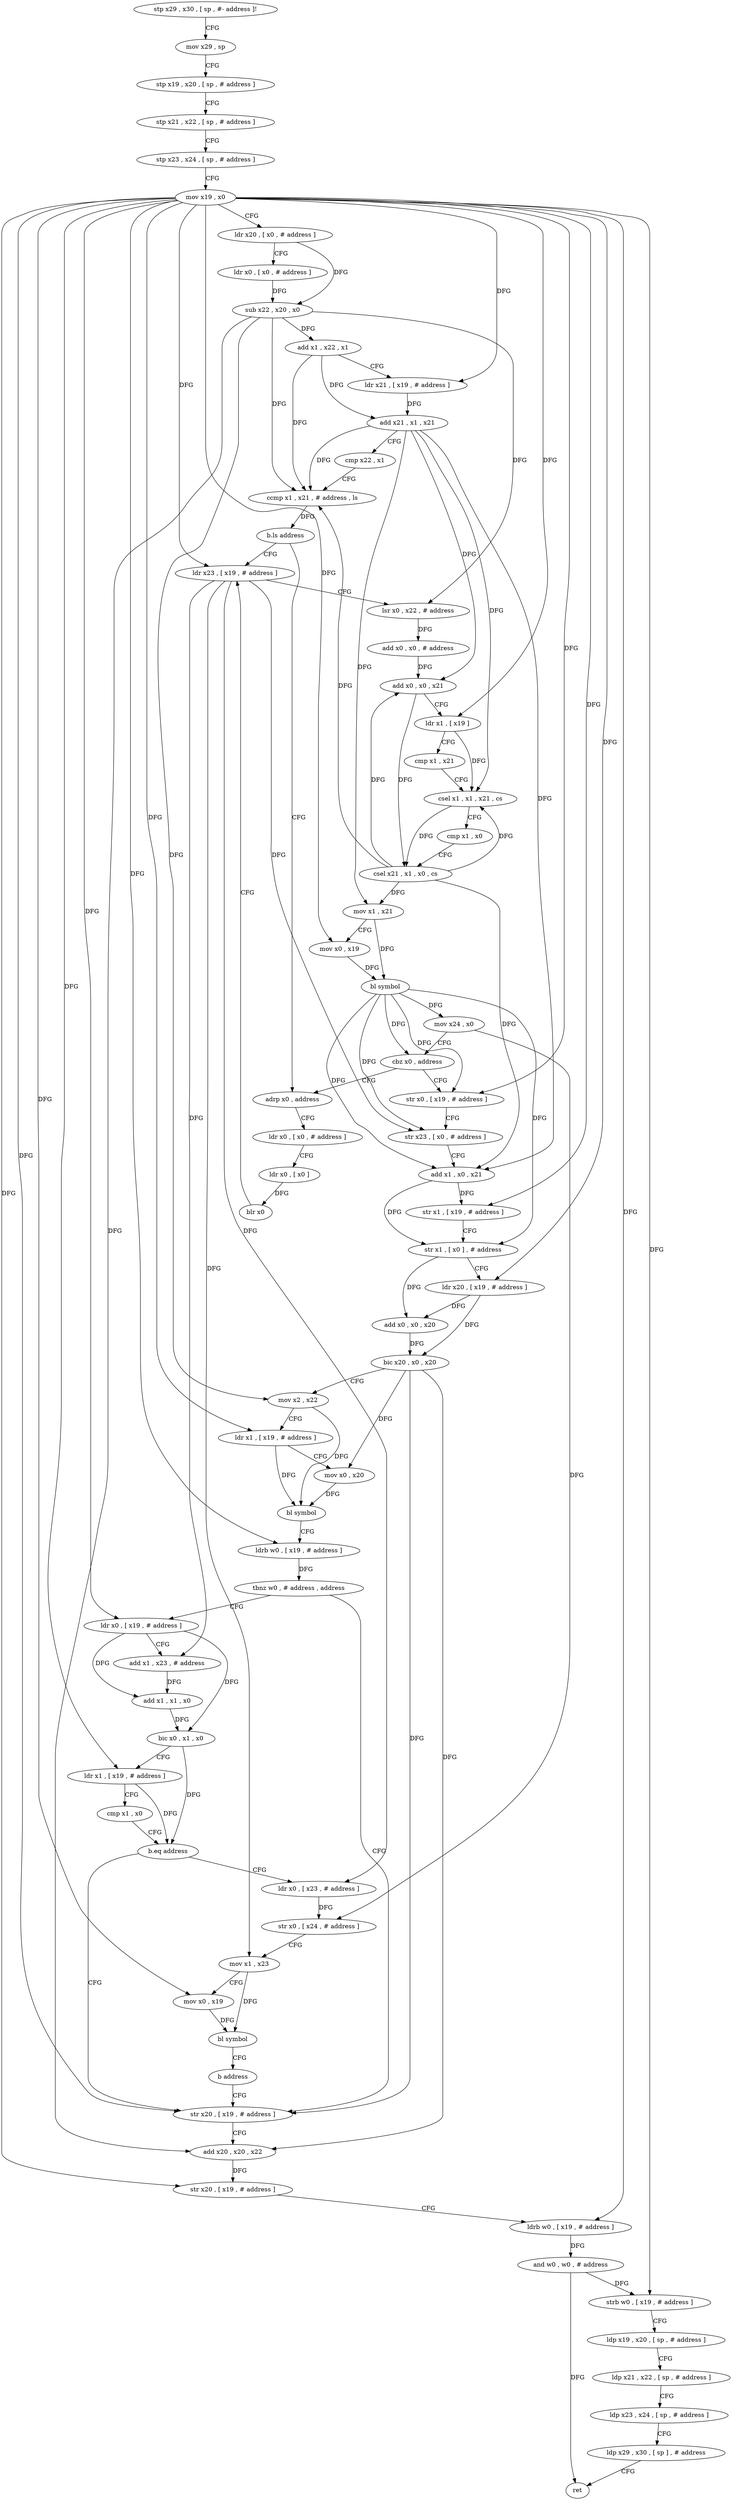 digraph "func" {
"186948" [label = "stp x29 , x30 , [ sp , #- address ]!" ]
"186952" [label = "mov x29 , sp" ]
"186956" [label = "stp x19 , x20 , [ sp , # address ]" ]
"186960" [label = "stp x21 , x22 , [ sp , # address ]" ]
"186964" [label = "stp x23 , x24 , [ sp , # address ]" ]
"186968" [label = "mov x19 , x0" ]
"186972" [label = "ldr x20 , [ x0 , # address ]" ]
"186976" [label = "ldr x0 , [ x0 , # address ]" ]
"186980" [label = "sub x22 , x20 , x0" ]
"186984" [label = "add x1 , x22 , x1" ]
"186988" [label = "ldr x21 , [ x19 , # address ]" ]
"186992" [label = "add x21 , x1 , x21" ]
"186996" [label = "cmp x22 , x1" ]
"187000" [label = "ccmp x1 , x21 , # address , ls" ]
"187004" [label = "b.ls address" ]
"187024" [label = "ldr x23 , [ x19 , # address ]" ]
"187008" [label = "adrp x0 , address" ]
"187028" [label = "lsr x0 , x22 , # address" ]
"187032" [label = "add x0 , x0 , # address" ]
"187036" [label = "add x0 , x0 , x21" ]
"187040" [label = "ldr x1 , [ x19 ]" ]
"187044" [label = "cmp x1 , x21" ]
"187048" [label = "csel x1 , x1 , x21 , cs" ]
"187052" [label = "cmp x1 , x0" ]
"187056" [label = "csel x21 , x1 , x0 , cs" ]
"187060" [label = "mov x1 , x21" ]
"187064" [label = "mov x0 , x19" ]
"187068" [label = "bl symbol" ]
"187072" [label = "mov x24 , x0" ]
"187076" [label = "cbz x0 , address" ]
"187080" [label = "str x0 , [ x19 , # address ]" ]
"187012" [label = "ldr x0 , [ x0 , # address ]" ]
"187016" [label = "ldr x0 , [ x0 ]" ]
"187020" [label = "blr x0" ]
"187084" [label = "str x23 , [ x0 , # address ]" ]
"187088" [label = "add x1 , x0 , x21" ]
"187092" [label = "str x1 , [ x19 , # address ]" ]
"187096" [label = "str x1 , [ x0 ] , # address" ]
"187100" [label = "ldr x20 , [ x19 , # address ]" ]
"187104" [label = "add x0 , x0 , x20" ]
"187108" [label = "bic x20 , x0 , x20" ]
"187112" [label = "mov x2 , x22" ]
"187116" [label = "ldr x1 , [ x19 , # address ]" ]
"187120" [label = "mov x0 , x20" ]
"187124" [label = "bl symbol" ]
"187128" [label = "ldrb w0 , [ x19 , # address ]" ]
"187132" [label = "tbnz w0 , # address , address" ]
"187164" [label = "str x20 , [ x19 , # address ]" ]
"187136" [label = "ldr x0 , [ x19 , # address ]" ]
"187168" [label = "add x20 , x20 , x22" ]
"187172" [label = "str x20 , [ x19 , # address ]" ]
"187176" [label = "ldrb w0 , [ x19 , # address ]" ]
"187180" [label = "and w0 , w0 , # address" ]
"187184" [label = "strb w0 , [ x19 , # address ]" ]
"187188" [label = "ldp x19 , x20 , [ sp , # address ]" ]
"187192" [label = "ldp x21 , x22 , [ sp , # address ]" ]
"187196" [label = "ldp x23 , x24 , [ sp , # address ]" ]
"187200" [label = "ldp x29 , x30 , [ sp ] , # address" ]
"187204" [label = "ret" ]
"187140" [label = "add x1 , x23 , # address" ]
"187144" [label = "add x1 , x1 , x0" ]
"187148" [label = "bic x0 , x1 , x0" ]
"187152" [label = "ldr x1 , [ x19 , # address ]" ]
"187156" [label = "cmp x1 , x0" ]
"187160" [label = "b.eq address" ]
"187208" [label = "ldr x0 , [ x23 , # address ]" ]
"187212" [label = "str x0 , [ x24 , # address ]" ]
"187216" [label = "mov x1 , x23" ]
"187220" [label = "mov x0 , x19" ]
"187224" [label = "bl symbol" ]
"187228" [label = "b address" ]
"186948" -> "186952" [ label = "CFG" ]
"186952" -> "186956" [ label = "CFG" ]
"186956" -> "186960" [ label = "CFG" ]
"186960" -> "186964" [ label = "CFG" ]
"186964" -> "186968" [ label = "CFG" ]
"186968" -> "186972" [ label = "CFG" ]
"186968" -> "186988" [ label = "DFG" ]
"186968" -> "187024" [ label = "DFG" ]
"186968" -> "187040" [ label = "DFG" ]
"186968" -> "187064" [ label = "DFG" ]
"186968" -> "187080" [ label = "DFG" ]
"186968" -> "187092" [ label = "DFG" ]
"186968" -> "187100" [ label = "DFG" ]
"186968" -> "187116" [ label = "DFG" ]
"186968" -> "187128" [ label = "DFG" ]
"186968" -> "187164" [ label = "DFG" ]
"186968" -> "187172" [ label = "DFG" ]
"186968" -> "187176" [ label = "DFG" ]
"186968" -> "187184" [ label = "DFG" ]
"186968" -> "187136" [ label = "DFG" ]
"186968" -> "187152" [ label = "DFG" ]
"186968" -> "187220" [ label = "DFG" ]
"186972" -> "186976" [ label = "CFG" ]
"186972" -> "186980" [ label = "DFG" ]
"186976" -> "186980" [ label = "DFG" ]
"186980" -> "186984" [ label = "DFG" ]
"186980" -> "187000" [ label = "DFG" ]
"186980" -> "187028" [ label = "DFG" ]
"186980" -> "187112" [ label = "DFG" ]
"186980" -> "187168" [ label = "DFG" ]
"186984" -> "186988" [ label = "CFG" ]
"186984" -> "186992" [ label = "DFG" ]
"186984" -> "187000" [ label = "DFG" ]
"186988" -> "186992" [ label = "DFG" ]
"186992" -> "186996" [ label = "CFG" ]
"186992" -> "187000" [ label = "DFG" ]
"186992" -> "187036" [ label = "DFG" ]
"186992" -> "187048" [ label = "DFG" ]
"186992" -> "187060" [ label = "DFG" ]
"186992" -> "187088" [ label = "DFG" ]
"186996" -> "187000" [ label = "CFG" ]
"187000" -> "187004" [ label = "DFG" ]
"187004" -> "187024" [ label = "CFG" ]
"187004" -> "187008" [ label = "CFG" ]
"187024" -> "187028" [ label = "CFG" ]
"187024" -> "187084" [ label = "DFG" ]
"187024" -> "187140" [ label = "DFG" ]
"187024" -> "187208" [ label = "DFG" ]
"187024" -> "187216" [ label = "DFG" ]
"187008" -> "187012" [ label = "CFG" ]
"187028" -> "187032" [ label = "DFG" ]
"187032" -> "187036" [ label = "DFG" ]
"187036" -> "187040" [ label = "CFG" ]
"187036" -> "187056" [ label = "DFG" ]
"187040" -> "187044" [ label = "CFG" ]
"187040" -> "187048" [ label = "DFG" ]
"187044" -> "187048" [ label = "CFG" ]
"187048" -> "187052" [ label = "CFG" ]
"187048" -> "187056" [ label = "DFG" ]
"187052" -> "187056" [ label = "CFG" ]
"187056" -> "187060" [ label = "DFG" ]
"187056" -> "187000" [ label = "DFG" ]
"187056" -> "187036" [ label = "DFG" ]
"187056" -> "187048" [ label = "DFG" ]
"187056" -> "187088" [ label = "DFG" ]
"187060" -> "187064" [ label = "CFG" ]
"187060" -> "187068" [ label = "DFG" ]
"187064" -> "187068" [ label = "DFG" ]
"187068" -> "187072" [ label = "DFG" ]
"187068" -> "187076" [ label = "DFG" ]
"187068" -> "187080" [ label = "DFG" ]
"187068" -> "187084" [ label = "DFG" ]
"187068" -> "187088" [ label = "DFG" ]
"187068" -> "187096" [ label = "DFG" ]
"187072" -> "187076" [ label = "CFG" ]
"187072" -> "187212" [ label = "DFG" ]
"187076" -> "187008" [ label = "CFG" ]
"187076" -> "187080" [ label = "CFG" ]
"187080" -> "187084" [ label = "CFG" ]
"187012" -> "187016" [ label = "CFG" ]
"187016" -> "187020" [ label = "DFG" ]
"187020" -> "187024" [ label = "CFG" ]
"187084" -> "187088" [ label = "CFG" ]
"187088" -> "187092" [ label = "DFG" ]
"187088" -> "187096" [ label = "DFG" ]
"187092" -> "187096" [ label = "CFG" ]
"187096" -> "187100" [ label = "CFG" ]
"187096" -> "187104" [ label = "DFG" ]
"187100" -> "187104" [ label = "DFG" ]
"187100" -> "187108" [ label = "DFG" ]
"187104" -> "187108" [ label = "DFG" ]
"187108" -> "187112" [ label = "CFG" ]
"187108" -> "187120" [ label = "DFG" ]
"187108" -> "187164" [ label = "DFG" ]
"187108" -> "187168" [ label = "DFG" ]
"187112" -> "187116" [ label = "CFG" ]
"187112" -> "187124" [ label = "DFG" ]
"187116" -> "187120" [ label = "CFG" ]
"187116" -> "187124" [ label = "DFG" ]
"187120" -> "187124" [ label = "DFG" ]
"187124" -> "187128" [ label = "CFG" ]
"187128" -> "187132" [ label = "DFG" ]
"187132" -> "187164" [ label = "CFG" ]
"187132" -> "187136" [ label = "CFG" ]
"187164" -> "187168" [ label = "CFG" ]
"187136" -> "187140" [ label = "CFG" ]
"187136" -> "187144" [ label = "DFG" ]
"187136" -> "187148" [ label = "DFG" ]
"187168" -> "187172" [ label = "DFG" ]
"187172" -> "187176" [ label = "CFG" ]
"187176" -> "187180" [ label = "DFG" ]
"187180" -> "187184" [ label = "DFG" ]
"187180" -> "187204" [ label = "DFG" ]
"187184" -> "187188" [ label = "CFG" ]
"187188" -> "187192" [ label = "CFG" ]
"187192" -> "187196" [ label = "CFG" ]
"187196" -> "187200" [ label = "CFG" ]
"187200" -> "187204" [ label = "CFG" ]
"187140" -> "187144" [ label = "DFG" ]
"187144" -> "187148" [ label = "DFG" ]
"187148" -> "187152" [ label = "CFG" ]
"187148" -> "187160" [ label = "DFG" ]
"187152" -> "187156" [ label = "CFG" ]
"187152" -> "187160" [ label = "DFG" ]
"187156" -> "187160" [ label = "CFG" ]
"187160" -> "187208" [ label = "CFG" ]
"187160" -> "187164" [ label = "CFG" ]
"187208" -> "187212" [ label = "DFG" ]
"187212" -> "187216" [ label = "CFG" ]
"187216" -> "187220" [ label = "CFG" ]
"187216" -> "187224" [ label = "DFG" ]
"187220" -> "187224" [ label = "DFG" ]
"187224" -> "187228" [ label = "CFG" ]
"187228" -> "187164" [ label = "CFG" ]
}
